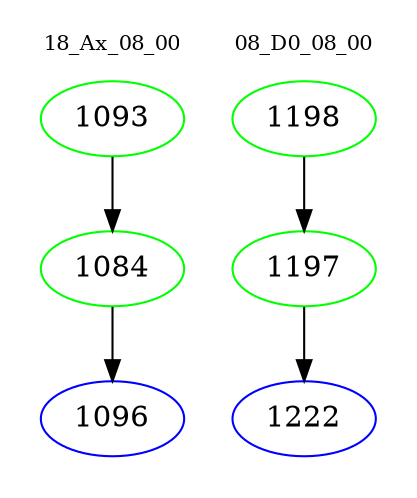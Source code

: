 digraph{
subgraph cluster_0 {
color = white
label = "18_Ax_08_00";
fontsize=10;
T0_1093 [label="1093", color="green"]
T0_1093 -> T0_1084 [color="black"]
T0_1084 [label="1084", color="green"]
T0_1084 -> T0_1096 [color="black"]
T0_1096 [label="1096", color="blue"]
}
subgraph cluster_1 {
color = white
label = "08_D0_08_00";
fontsize=10;
T1_1198 [label="1198", color="green"]
T1_1198 -> T1_1197 [color="black"]
T1_1197 [label="1197", color="green"]
T1_1197 -> T1_1222 [color="black"]
T1_1222 [label="1222", color="blue"]
}
}
